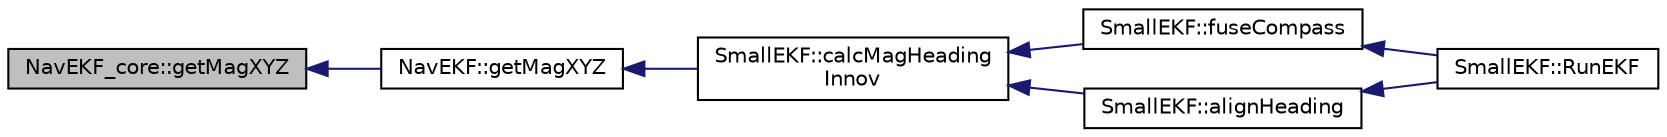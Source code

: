 digraph "NavEKF_core::getMagXYZ"
{
 // INTERACTIVE_SVG=YES
  edge [fontname="Helvetica",fontsize="10",labelfontname="Helvetica",labelfontsize="10"];
  node [fontname="Helvetica",fontsize="10",shape=record];
  rankdir="LR";
  Node1 [label="NavEKF_core::getMagXYZ",height=0.2,width=0.4,color="black", fillcolor="grey75", style="filled", fontcolor="black"];
  Node1 -> Node2 [dir="back",color="midnightblue",fontsize="10",style="solid",fontname="Helvetica"];
  Node2 [label="NavEKF::getMagXYZ",height=0.2,width=0.4,color="black", fillcolor="white", style="filled",URL="$classNavEKF.html#add08a20902184b616da1e9f79efcbc5f"];
  Node2 -> Node3 [dir="back",color="midnightblue",fontsize="10",style="solid",fontname="Helvetica"];
  Node3 [label="SmallEKF::calcMagHeading\lInnov",height=0.2,width=0.4,color="black", fillcolor="white", style="filled",URL="$classSmallEKF.html#a991c54283e43ee0867269119746731f5"];
  Node3 -> Node4 [dir="back",color="midnightblue",fontsize="10",style="solid",fontname="Helvetica"];
  Node4 [label="SmallEKF::fuseCompass",height=0.2,width=0.4,color="black", fillcolor="white", style="filled",URL="$classSmallEKF.html#a7149793dd06bfb4eec2c0619b2aa2ff0"];
  Node4 -> Node5 [dir="back",color="midnightblue",fontsize="10",style="solid",fontname="Helvetica"];
  Node5 [label="SmallEKF::RunEKF",height=0.2,width=0.4,color="black", fillcolor="white", style="filled",URL="$classSmallEKF.html#a2085035fbcf013282be948f977080cf9"];
  Node3 -> Node6 [dir="back",color="midnightblue",fontsize="10",style="solid",fontname="Helvetica"];
  Node6 [label="SmallEKF::alignHeading",height=0.2,width=0.4,color="black", fillcolor="white", style="filled",URL="$classSmallEKF.html#a795189f59fa31ed5b397a15f91408f70"];
  Node6 -> Node5 [dir="back",color="midnightblue",fontsize="10",style="solid",fontname="Helvetica"];
}
